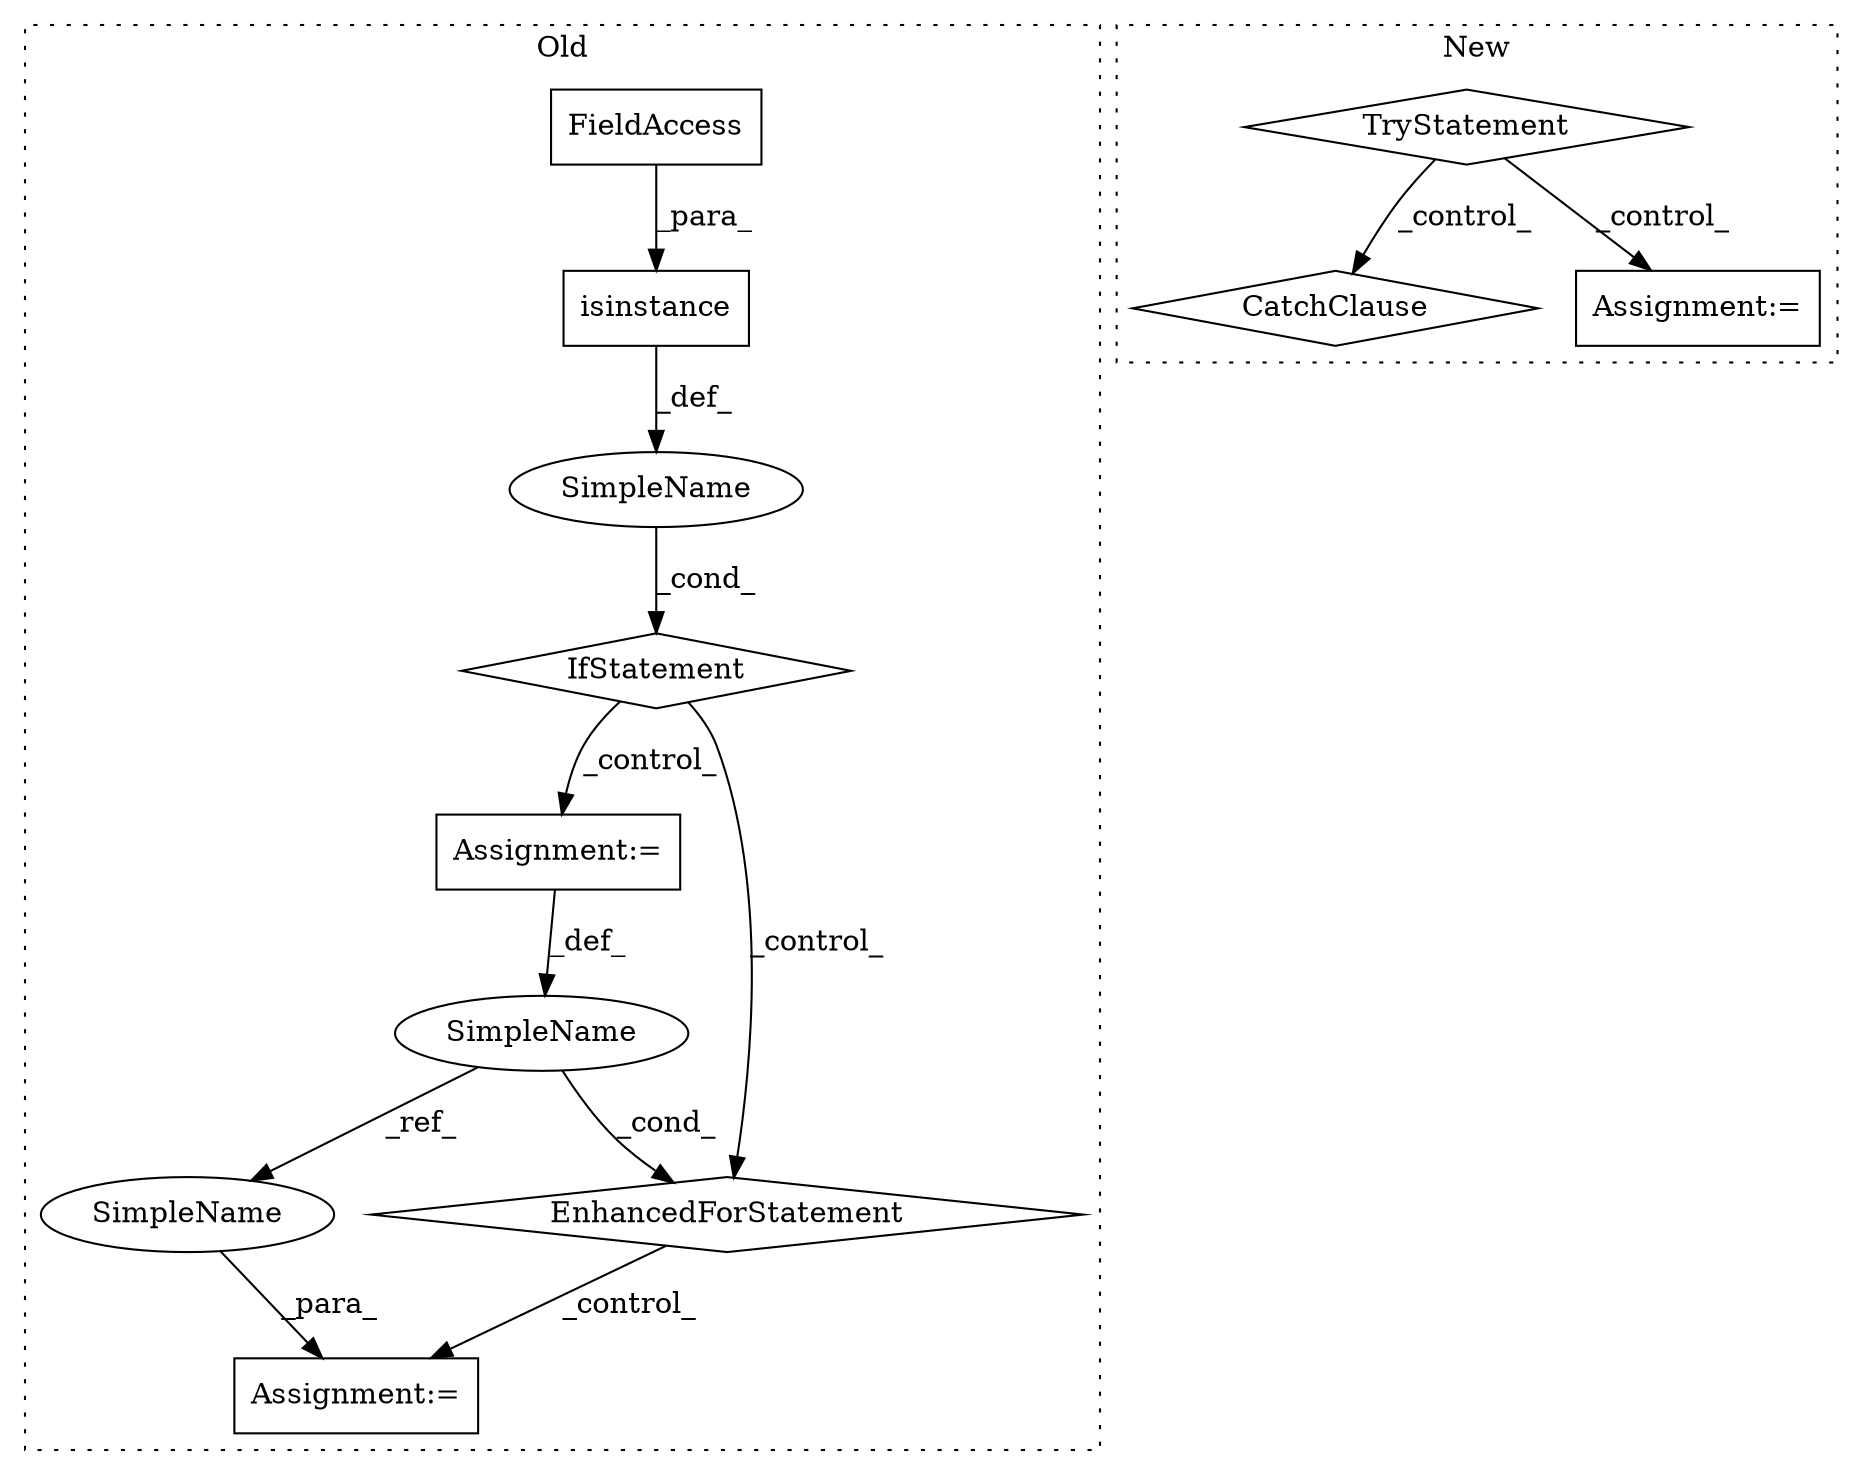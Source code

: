 digraph G {
subgraph cluster0 {
1 [label="isinstance" a="32" s="740,766" l="11,1" shape="box"];
4 [label="IfStatement" a="25" s="736,767" l="4,2" shape="diamond"];
5 [label="FieldAccess" a="22" s="762" l="4" shape="box"];
6 [label="Assignment:=" a="7" s="887" l="1" shape="box"];
7 [label="SimpleName" a="42" s="" l="" shape="ellipse"];
9 [label="Assignment:=" a="7" s="798,865" l="57,2" shape="box"];
10 [label="EnhancedForStatement" a="70" s="798,865" l="57,2" shape="diamond"];
11 [label="SimpleName" a="42" s="859" l="1" shape="ellipse"];
12 [label="SimpleName" a="42" s="888" l="1" shape="ellipse"];
label = "Old";
style="dotted";
}
subgraph cluster1 {
2 [label="TryStatement" a="54" s="671" l="4" shape="diamond"];
3 [label="CatchClause" a="12" s="714,745" l="11,2" shape="diamond"];
8 [label="Assignment:=" a="7" s="687" l="1" shape="box"];
label = "New";
style="dotted";
}
1 -> 7 [label="_def_"];
2 -> 3 [label="_control_"];
2 -> 8 [label="_control_"];
4 -> 9 [label="_control_"];
4 -> 10 [label="_control_"];
5 -> 1 [label="_para_"];
7 -> 4 [label="_cond_"];
9 -> 11 [label="_def_"];
10 -> 6 [label="_control_"];
11 -> 10 [label="_cond_"];
11 -> 12 [label="_ref_"];
12 -> 6 [label="_para_"];
}